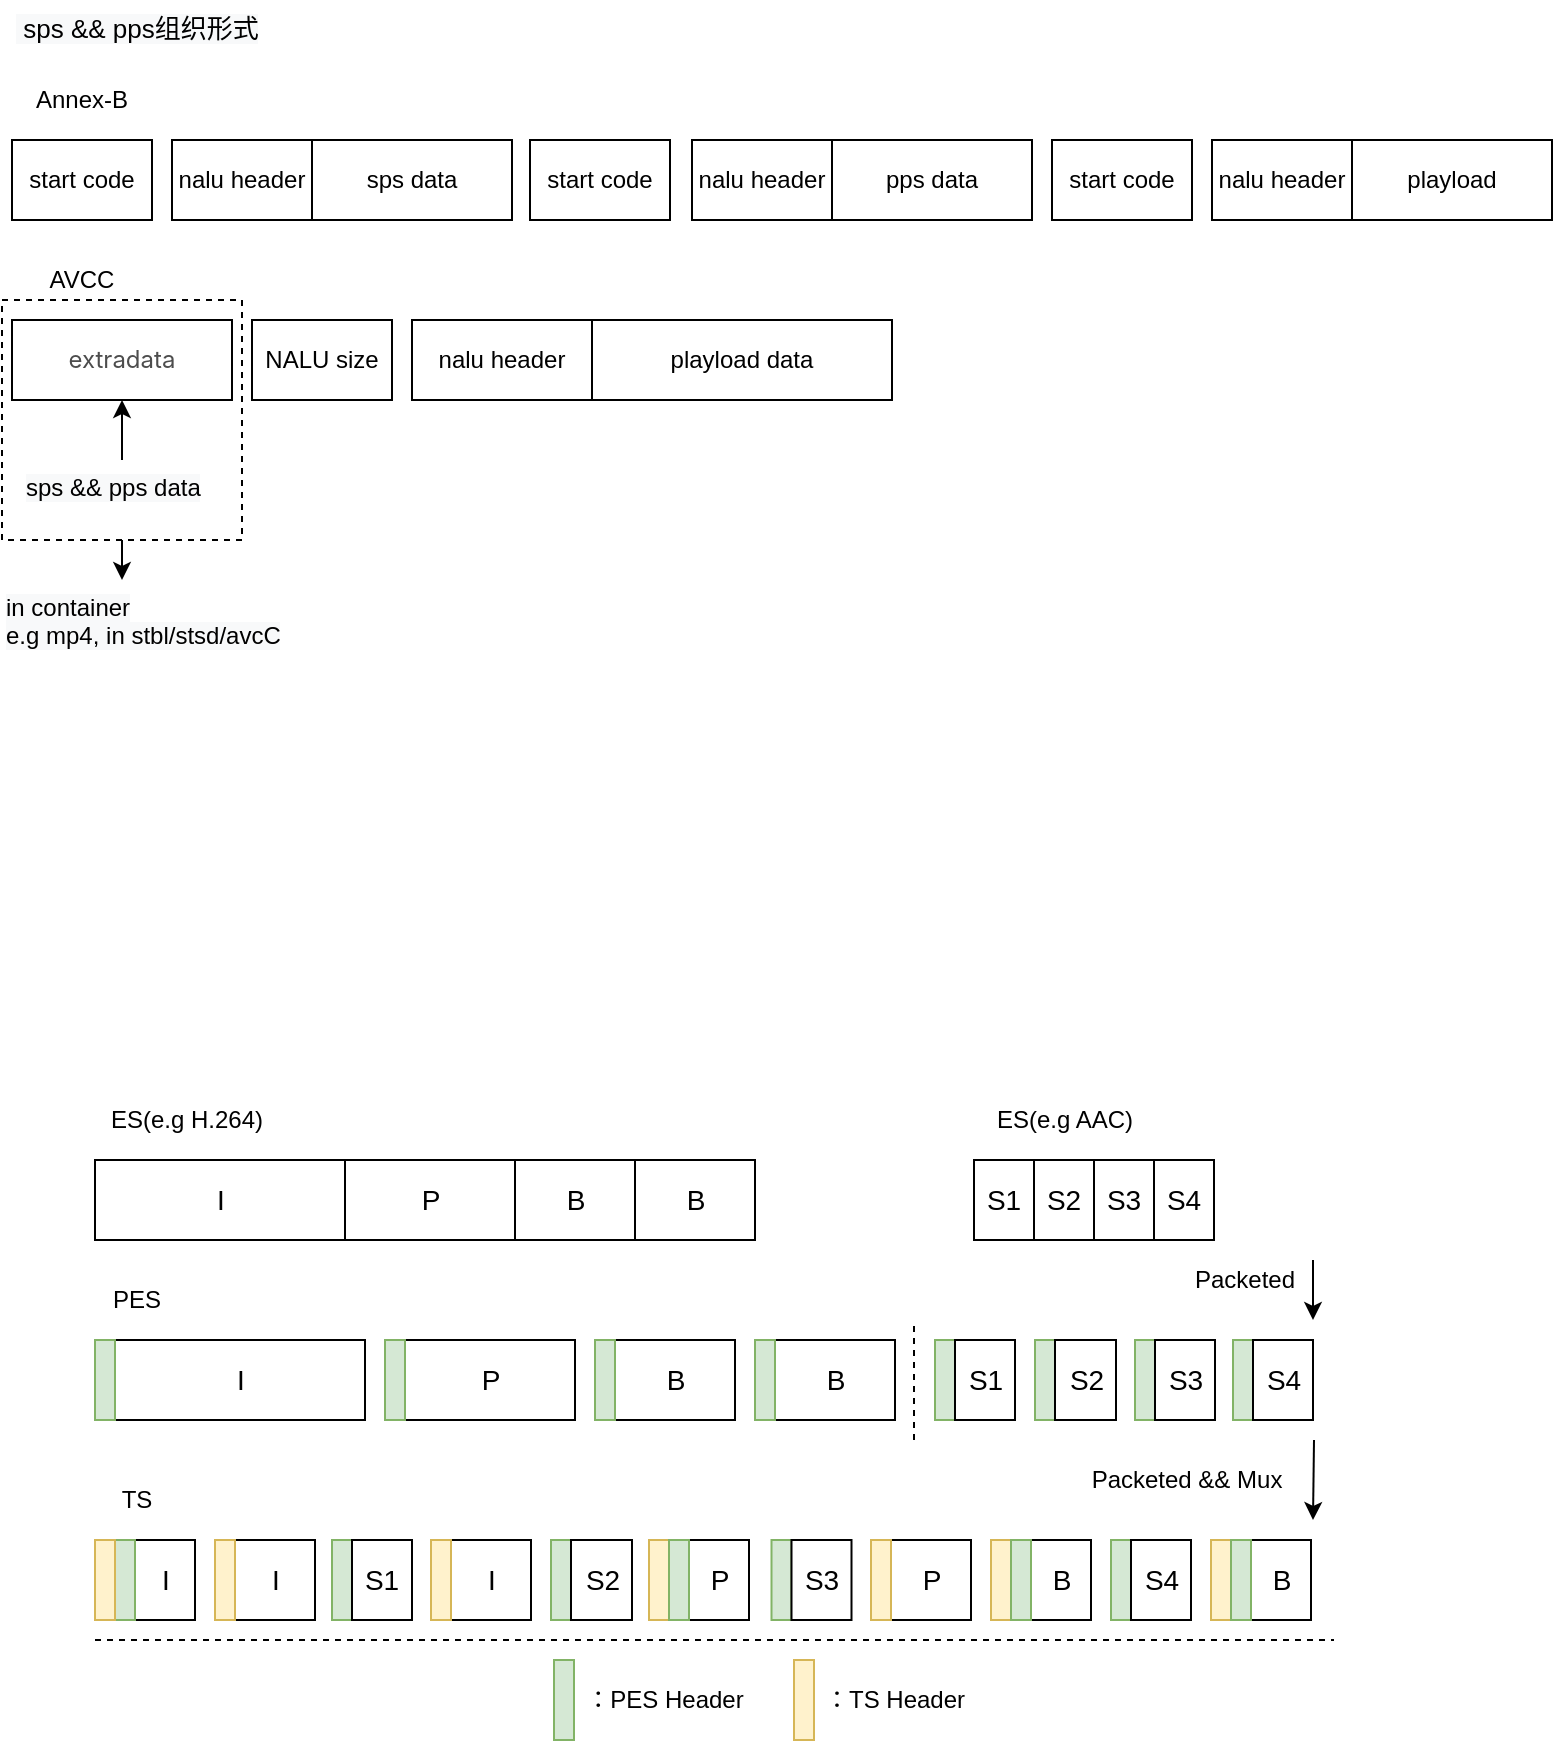 <mxfile version="13.5.8" type="github">
  <diagram id="H2OyWEgOupRw279F355V" name="Page-1">
    <mxGraphModel dx="886" dy="478" grid="1" gridSize="10" guides="1" tooltips="1" connect="1" arrows="1" fold="1" page="1" pageScale="1" pageWidth="827" pageHeight="1169" math="0" shadow="0">
      <root>
        <mxCell id="0" />
        <mxCell id="1" parent="0" />
        <mxCell id="e2cg2YzqcunQsSNUU6SA-1" value="&lt;font style=&quot;font-size: 14px&quot;&gt;I&lt;/font&gt;" style="rounded=0;whiteSpace=wrap;html=1;" parent="1" vertex="1">
          <mxGeometry x="80.5" y="710" width="125" height="40" as="geometry" />
        </mxCell>
        <mxCell id="e2cg2YzqcunQsSNUU6SA-2" value="ES(e.g H.264)" style="text;html=1;align=center;verticalAlign=middle;resizable=0;points=[];autosize=1;" parent="1" vertex="1">
          <mxGeometry x="80.5" y="680" width="90" height="20" as="geometry" />
        </mxCell>
        <mxCell id="e2cg2YzqcunQsSNUU6SA-3" value="&lt;span style=&quot;font-size: 14px&quot;&gt;P&lt;/span&gt;" style="rounded=0;whiteSpace=wrap;html=1;" parent="1" vertex="1">
          <mxGeometry x="205.5" y="710" width="85" height="40" as="geometry" />
        </mxCell>
        <mxCell id="e2cg2YzqcunQsSNUU6SA-4" value="&lt;span style=&quot;font-size: 14px&quot;&gt;B&lt;/span&gt;" style="rounded=0;whiteSpace=wrap;html=1;" parent="1" vertex="1">
          <mxGeometry x="290.5" y="710" width="60" height="40" as="geometry" />
        </mxCell>
        <mxCell id="e2cg2YzqcunQsSNUU6SA-5" value="&lt;span style=&quot;font-size: 14px&quot;&gt;B&lt;/span&gt;" style="rounded=0;whiteSpace=wrap;html=1;" parent="1" vertex="1">
          <mxGeometry x="350.5" y="710" width="60" height="40" as="geometry" />
        </mxCell>
        <mxCell id="e2cg2YzqcunQsSNUU6SA-6" value="&lt;font style=&quot;font-size: 14px&quot;&gt;I&lt;/font&gt;" style="rounded=0;whiteSpace=wrap;html=1;" parent="1" vertex="1">
          <mxGeometry x="90.5" y="800" width="125" height="40" as="geometry" />
        </mxCell>
        <mxCell id="e2cg2YzqcunQsSNUU6SA-7" value="PES" style="text;html=1;align=center;verticalAlign=middle;resizable=0;points=[];autosize=1;" parent="1" vertex="1">
          <mxGeometry x="80.5" y="770" width="40" height="20" as="geometry" />
        </mxCell>
        <mxCell id="e2cg2YzqcunQsSNUU6SA-8" value="&lt;span style=&quot;font-size: 14px&quot;&gt;P&lt;/span&gt;" style="rounded=0;whiteSpace=wrap;html=1;" parent="1" vertex="1">
          <mxGeometry x="235.5" y="800" width="85" height="40" as="geometry" />
        </mxCell>
        <mxCell id="e2cg2YzqcunQsSNUU6SA-9" value="&lt;span style=&quot;font-size: 14px&quot;&gt;B&lt;/span&gt;" style="rounded=0;whiteSpace=wrap;html=1;" parent="1" vertex="1">
          <mxGeometry x="340.5" y="800" width="60" height="40" as="geometry" />
        </mxCell>
        <mxCell id="e2cg2YzqcunQsSNUU6SA-10" value="&lt;span style=&quot;font-size: 14px&quot;&gt;B&lt;/span&gt;" style="rounded=0;whiteSpace=wrap;html=1;" parent="1" vertex="1">
          <mxGeometry x="420.5" y="800" width="60" height="40" as="geometry" />
        </mxCell>
        <mxCell id="e2cg2YzqcunQsSNUU6SA-11" value="" style="rounded=0;whiteSpace=wrap;html=1;fillColor=#d5e8d4;strokeColor=#82b366;" parent="1" vertex="1">
          <mxGeometry x="80.5" y="800" width="10" height="40" as="geometry" />
        </mxCell>
        <mxCell id="e2cg2YzqcunQsSNUU6SA-12" value="" style="rounded=0;whiteSpace=wrap;html=1;fillColor=#d5e8d4;strokeColor=#82b366;" parent="1" vertex="1">
          <mxGeometry x="225.5" y="800" width="10" height="40" as="geometry" />
        </mxCell>
        <mxCell id="e2cg2YzqcunQsSNUU6SA-13" value="" style="rounded=0;whiteSpace=wrap;html=1;fillColor=#d5e8d4;strokeColor=#82b366;" parent="1" vertex="1">
          <mxGeometry x="330.5" y="800" width="10" height="40" as="geometry" />
        </mxCell>
        <mxCell id="e2cg2YzqcunQsSNUU6SA-14" value="" style="rounded=0;whiteSpace=wrap;html=1;fillColor=#d5e8d4;strokeColor=#82b366;" parent="1" vertex="1">
          <mxGeometry x="410.5" y="800" width="10" height="40" as="geometry" />
        </mxCell>
        <mxCell id="e2cg2YzqcunQsSNUU6SA-15" value="TS" style="text;html=1;align=center;verticalAlign=middle;resizable=0;points=[];autosize=1;" parent="1" vertex="1">
          <mxGeometry x="85.5" y="870" width="30" height="20" as="geometry" />
        </mxCell>
        <mxCell id="e2cg2YzqcunQsSNUU6SA-16" value="&lt;font style=&quot;font-size: 14px&quot;&gt;I&lt;/font&gt;" style="rounded=0;whiteSpace=wrap;html=1;" parent="1" vertex="1">
          <mxGeometry x="100.5" y="900" width="30" height="40" as="geometry" />
        </mxCell>
        <mxCell id="e2cg2YzqcunQsSNUU6SA-17" value="" style="rounded=0;whiteSpace=wrap;html=1;fillColor=#d5e8d4;strokeColor=#82b366;" parent="1" vertex="1">
          <mxGeometry x="90.5" y="900" width="10" height="40" as="geometry" />
        </mxCell>
        <mxCell id="e2cg2YzqcunQsSNUU6SA-18" value="&lt;font style=&quot;font-size: 14px&quot;&gt;I&lt;/font&gt;" style="rounded=0;whiteSpace=wrap;html=1;" parent="1" vertex="1">
          <mxGeometry x="150.5" y="900" width="40" height="40" as="geometry" />
        </mxCell>
        <mxCell id="e2cg2YzqcunQsSNUU6SA-19" value="&lt;font style=&quot;font-size: 14px&quot;&gt;I&lt;/font&gt;" style="rounded=0;whiteSpace=wrap;html=1;" parent="1" vertex="1">
          <mxGeometry x="258.5" y="900" width="40" height="40" as="geometry" />
        </mxCell>
        <mxCell id="e2cg2YzqcunQsSNUU6SA-20" value="" style="rounded=0;whiteSpace=wrap;html=1;fillColor=#fff2cc;strokeColor=#d6b656;" parent="1" vertex="1">
          <mxGeometry x="80.5" y="900" width="10" height="40" as="geometry" />
        </mxCell>
        <mxCell id="e2cg2YzqcunQsSNUU6SA-21" value="" style="rounded=0;whiteSpace=wrap;html=1;fillColor=#fff2cc;strokeColor=#d6b656;" parent="1" vertex="1">
          <mxGeometry x="140.5" y="900" width="10" height="40" as="geometry" />
        </mxCell>
        <mxCell id="e2cg2YzqcunQsSNUU6SA-22" value="" style="rounded=0;whiteSpace=wrap;html=1;fillColor=#fff2cc;strokeColor=#d6b656;" parent="1" vertex="1">
          <mxGeometry x="248.5" y="900" width="10" height="40" as="geometry" />
        </mxCell>
        <mxCell id="e2cg2YzqcunQsSNUU6SA-23" value="&lt;font style=&quot;font-size: 14px&quot;&gt;P&lt;/font&gt;" style="rounded=0;whiteSpace=wrap;html=1;" parent="1" vertex="1">
          <mxGeometry x="377.5" y="900" width="30" height="40" as="geometry" />
        </mxCell>
        <mxCell id="e2cg2YzqcunQsSNUU6SA-24" value="" style="rounded=0;whiteSpace=wrap;html=1;fillColor=#fff2cc;strokeColor=#d6b656;" parent="1" vertex="1">
          <mxGeometry x="357.5" y="900" width="10" height="40" as="geometry" />
        </mxCell>
        <mxCell id="e2cg2YzqcunQsSNUU6SA-25" value="&lt;font style=&quot;font-size: 14px&quot;&gt;P&lt;/font&gt;" style="rounded=0;whiteSpace=wrap;html=1;" parent="1" vertex="1">
          <mxGeometry x="478.5" y="900" width="40" height="40" as="geometry" />
        </mxCell>
        <mxCell id="e2cg2YzqcunQsSNUU6SA-26" value="" style="rounded=0;whiteSpace=wrap;html=1;fillColor=#fff2cc;strokeColor=#d6b656;" parent="1" vertex="1">
          <mxGeometry x="468.5" y="900" width="10" height="40" as="geometry" />
        </mxCell>
        <mxCell id="e2cg2YzqcunQsSNUU6SA-27" value="&lt;font style=&quot;font-size: 14px&quot;&gt;B&lt;/font&gt;" style="rounded=0;whiteSpace=wrap;html=1;" parent="1" vertex="1">
          <mxGeometry x="548.5" y="900" width="30" height="40" as="geometry" />
        </mxCell>
        <mxCell id="e2cg2YzqcunQsSNUU6SA-28" value="" style="rounded=0;whiteSpace=wrap;html=1;fillColor=#fff2cc;strokeColor=#d6b656;" parent="1" vertex="1">
          <mxGeometry x="528.5" y="900" width="10" height="40" as="geometry" />
        </mxCell>
        <mxCell id="e2cg2YzqcunQsSNUU6SA-29" value="&lt;font style=&quot;font-size: 14px&quot;&gt;B&lt;/font&gt;" style="rounded=0;whiteSpace=wrap;html=1;" parent="1" vertex="1">
          <mxGeometry x="658.5" y="900" width="30" height="40" as="geometry" />
        </mxCell>
        <mxCell id="e2cg2YzqcunQsSNUU6SA-30" value="" style="rounded=0;whiteSpace=wrap;html=1;fillColor=#fff2cc;strokeColor=#d6b656;" parent="1" vertex="1">
          <mxGeometry x="638.5" y="900" width="10" height="40" as="geometry" />
        </mxCell>
        <mxCell id="e2cg2YzqcunQsSNUU6SA-31" value="" style="rounded=0;whiteSpace=wrap;html=1;fillColor=#d5e8d4;strokeColor=#82b366;" parent="1" vertex="1">
          <mxGeometry x="367.5" y="900" width="10" height="40" as="geometry" />
        </mxCell>
        <mxCell id="e2cg2YzqcunQsSNUU6SA-32" value="" style="rounded=0;whiteSpace=wrap;html=1;fillColor=#d5e8d4;strokeColor=#82b366;" parent="1" vertex="1">
          <mxGeometry x="538.5" y="900" width="10" height="40" as="geometry" />
        </mxCell>
        <mxCell id="e2cg2YzqcunQsSNUU6SA-33" value="" style="rounded=0;whiteSpace=wrap;html=1;fillColor=#d5e8d4;strokeColor=#82b366;" parent="1" vertex="1">
          <mxGeometry x="648.5" y="900" width="10" height="40" as="geometry" />
        </mxCell>
        <mxCell id="e2cg2YzqcunQsSNUU6SA-34" style="edgeStyle=orthogonalEdgeStyle;rounded=0;orthogonalLoop=1;jettySize=auto;html=1;exitX=0.5;exitY=1;exitDx=0;exitDy=0;" parent="1" source="e2cg2YzqcunQsSNUU6SA-35" edge="1">
          <mxGeometry relative="1" as="geometry">
            <mxPoint x="94" y="420" as="targetPoint" />
          </mxGeometry>
        </mxCell>
        <mxCell id="e2cg2YzqcunQsSNUU6SA-35" value="" style="rounded=0;whiteSpace=wrap;html=1;dashed=1;" parent="1" vertex="1">
          <mxGeometry x="34" y="280" width="120" height="120" as="geometry" />
        </mxCell>
        <mxCell id="e2cg2YzqcunQsSNUU6SA-36" value="start code" style="whiteSpace=wrap;html=1;" parent="1" vertex="1">
          <mxGeometry x="39" y="200" width="70" height="40" as="geometry" />
        </mxCell>
        <mxCell id="e2cg2YzqcunQsSNUU6SA-37" value="nalu header" style="whiteSpace=wrap;html=1;" parent="1" vertex="1">
          <mxGeometry x="119" y="200" width="70" height="40" as="geometry" />
        </mxCell>
        <mxCell id="e2cg2YzqcunQsSNUU6SA-38" value="sps data" style="whiteSpace=wrap;html=1;" parent="1" vertex="1">
          <mxGeometry x="189" y="200" width="100" height="40" as="geometry" />
        </mxCell>
        <mxCell id="e2cg2YzqcunQsSNUU6SA-39" value="Annex-B" style="text;html=1;strokeColor=none;fillColor=none;align=center;verticalAlign=middle;whiteSpace=wrap;rounded=0;" parent="1" vertex="1">
          <mxGeometry x="39" y="170" width="70" height="20" as="geometry" />
        </mxCell>
        <mxCell id="e2cg2YzqcunQsSNUU6SA-40" value="&lt;span style=&quot;color: rgb(0 , 0 , 0) ; font-family: &amp;#34;helvetica&amp;#34; ; font-size: 13px ; font-style: normal ; font-weight: 400 ; letter-spacing: normal ; text-align: center ; text-indent: 0px ; text-transform: none ; word-spacing: 0px ; background-color: rgb(248 , 249 , 250) ; display: inline ; float: none&quot;&gt;&lt;span&gt;&amp;nbsp;&lt;/span&gt;sps &amp;amp;&amp;amp; pps组织形式&lt;/span&gt;" style="text;whiteSpace=wrap;html=1;" parent="1" vertex="1">
          <mxGeometry x="39" y="130" width="140" height="30" as="geometry" />
        </mxCell>
        <mxCell id="e2cg2YzqcunQsSNUU6SA-41" value="NALU size" style="whiteSpace=wrap;html=1;" parent="1" vertex="1">
          <mxGeometry x="159" y="290" width="70" height="40" as="geometry" />
        </mxCell>
        <mxCell id="e2cg2YzqcunQsSNUU6SA-42" value="&lt;span style=&quot;color: rgb(77 , 77 , 77) ; font-family: &amp;#34;microsoft yahei&amp;#34; , &amp;#34;sf pro display&amp;#34; , &amp;#34;roboto&amp;#34; , &amp;#34;noto&amp;#34; , &amp;#34;arial&amp;#34; , &amp;#34;pingfang sc&amp;#34; , sans-serif ; background-color: rgb(255 , 255 , 255)&quot;&gt;&lt;font style=&quot;font-size: 12px&quot;&gt;extradata&lt;/font&gt;&lt;/span&gt;" style="whiteSpace=wrap;html=1;" parent="1" vertex="1">
          <mxGeometry x="39" y="290" width="110" height="40" as="geometry" />
        </mxCell>
        <mxCell id="e2cg2YzqcunQsSNUU6SA-43" value="playload data" style="whiteSpace=wrap;html=1;" parent="1" vertex="1">
          <mxGeometry x="329" y="290" width="150" height="40" as="geometry" />
        </mxCell>
        <mxCell id="e2cg2YzqcunQsSNUU6SA-44" value="AVCC" style="text;html=1;strokeColor=none;fillColor=none;align=center;verticalAlign=middle;whiteSpace=wrap;rounded=0;" parent="1" vertex="1">
          <mxGeometry x="39" y="260" width="70" height="20" as="geometry" />
        </mxCell>
        <mxCell id="e2cg2YzqcunQsSNUU6SA-45" value="nalu header" style="whiteSpace=wrap;html=1;" parent="1" vertex="1">
          <mxGeometry x="239" y="290" width="90" height="40" as="geometry" />
        </mxCell>
        <mxCell id="e2cg2YzqcunQsSNUU6SA-46" value="" style="edgeStyle=orthogonalEdgeStyle;rounded=0;orthogonalLoop=1;jettySize=auto;html=1;entryX=0.5;entryY=1;entryDx=0;entryDy=0;" parent="1" source="e2cg2YzqcunQsSNUU6SA-47" target="e2cg2YzqcunQsSNUU6SA-42" edge="1">
          <mxGeometry relative="1" as="geometry">
            <mxPoint x="169" y="370" as="targetPoint" />
          </mxGeometry>
        </mxCell>
        <mxCell id="e2cg2YzqcunQsSNUU6SA-47" value="&lt;span style=&quot;color: rgb(0 , 0 , 0) ; font-family: &amp;#34;helvetica&amp;#34; ; font-size: 12px ; font-style: normal ; font-weight: 400 ; letter-spacing: normal ; text-align: center ; text-indent: 0px ; text-transform: none ; word-spacing: 0px ; background-color: rgb(248 , 249 , 250) ; display: inline ; float: none&quot;&gt;sps &amp;amp;&amp;amp; pps data&lt;/span&gt;" style="text;whiteSpace=wrap;html=1;" parent="1" vertex="1">
          <mxGeometry x="44" y="360" width="100" height="30" as="geometry" />
        </mxCell>
        <mxCell id="e2cg2YzqcunQsSNUU6SA-48" value="start code" style="whiteSpace=wrap;html=1;" parent="1" vertex="1">
          <mxGeometry x="559" y="200" width="70" height="40" as="geometry" />
        </mxCell>
        <mxCell id="e2cg2YzqcunQsSNUU6SA-49" value="&lt;span style=&quot;color: rgb(0 , 0 , 0) ; font-family: &amp;#34;helvetica&amp;#34; ; font-size: 12px ; font-style: normal ; font-weight: 400 ; letter-spacing: normal ; text-align: center ; text-indent: 0px ; text-transform: none ; word-spacing: 0px ; background-color: rgb(248 , 249 , 250) ; display: inline ; float: none&quot;&gt;in container&lt;br&gt;e.g mp4, in stbl/stsd/avcC&lt;br&gt;&lt;/span&gt;" style="text;whiteSpace=wrap;html=1;" parent="1" vertex="1">
          <mxGeometry x="34" y="420" width="140" height="40" as="geometry" />
        </mxCell>
        <mxCell id="e2cg2YzqcunQsSNUU6SA-50" value="start code" style="whiteSpace=wrap;html=1;" parent="1" vertex="1">
          <mxGeometry x="298" y="200" width="70" height="40" as="geometry" />
        </mxCell>
        <mxCell id="e2cg2YzqcunQsSNUU6SA-51" value="nalu header" style="whiteSpace=wrap;html=1;" parent="1" vertex="1">
          <mxGeometry x="379" y="200" width="70" height="40" as="geometry" />
        </mxCell>
        <mxCell id="e2cg2YzqcunQsSNUU6SA-52" value="pps data" style="whiteSpace=wrap;html=1;" parent="1" vertex="1">
          <mxGeometry x="449" y="200" width="100" height="40" as="geometry" />
        </mxCell>
        <mxCell id="e2cg2YzqcunQsSNUU6SA-53" value="nalu header" style="whiteSpace=wrap;html=1;" parent="1" vertex="1">
          <mxGeometry x="639" y="200" width="70" height="40" as="geometry" />
        </mxCell>
        <mxCell id="e2cg2YzqcunQsSNUU6SA-54" value="playload" style="whiteSpace=wrap;html=1;" parent="1" vertex="1">
          <mxGeometry x="709" y="200" width="100" height="40" as="geometry" />
        </mxCell>
        <mxCell id="e2cg2YzqcunQsSNUU6SA-55" value="" style="rounded=0;whiteSpace=wrap;html=1;fillColor=#d5e8d4;strokeColor=#82b366;" parent="1" vertex="1">
          <mxGeometry x="310" y="960" width="10" height="40" as="geometry" />
        </mxCell>
        <mxCell id="e2cg2YzqcunQsSNUU6SA-56" value="" style="endArrow=none;dashed=1;html=1;" parent="1" edge="1">
          <mxGeometry width="50" height="50" relative="1" as="geometry">
            <mxPoint x="80.5" y="950" as="sourcePoint" />
            <mxPoint x="700" y="950" as="targetPoint" />
          </mxGeometry>
        </mxCell>
        <mxCell id="e2cg2YzqcunQsSNUU6SA-57" value="：PES Header" style="text;html=1;align=center;verticalAlign=middle;resizable=0;points=[];autosize=1;" parent="1" vertex="1">
          <mxGeometry x="320" y="970" width="90" height="20" as="geometry" />
        </mxCell>
        <mxCell id="e2cg2YzqcunQsSNUU6SA-58" value="" style="rounded=0;whiteSpace=wrap;html=1;fillColor=#fff2cc;strokeColor=#d6b656;" parent="1" vertex="1">
          <mxGeometry x="430" y="960" width="10" height="40" as="geometry" />
        </mxCell>
        <mxCell id="e2cg2YzqcunQsSNUU6SA-59" value="：TS Header" style="text;html=1;align=center;verticalAlign=middle;resizable=0;points=[];autosize=1;" parent="1" vertex="1">
          <mxGeometry x="435" y="970" width="90" height="20" as="geometry" />
        </mxCell>
        <mxCell id="CJn2OmB8v8oCrsXGUj4G-1" value="ES(e.g AAC)" style="text;html=1;align=center;verticalAlign=middle;resizable=0;points=[];autosize=1;" vertex="1" parent="1">
          <mxGeometry x="525" y="680" width="80" height="20" as="geometry" />
        </mxCell>
        <mxCell id="CJn2OmB8v8oCrsXGUj4G-4" value="&lt;span style=&quot;font-size: 14px&quot;&gt;S1&lt;/span&gt;" style="rounded=0;whiteSpace=wrap;html=1;" vertex="1" parent="1">
          <mxGeometry x="520" y="710" width="30" height="40" as="geometry" />
        </mxCell>
        <mxCell id="CJn2OmB8v8oCrsXGUj4G-5" value="&lt;span style=&quot;font-size: 14px&quot;&gt;S2&lt;/span&gt;" style="rounded=0;whiteSpace=wrap;html=1;" vertex="1" parent="1">
          <mxGeometry x="550" y="710" width="30" height="40" as="geometry" />
        </mxCell>
        <mxCell id="CJn2OmB8v8oCrsXGUj4G-6" value="&lt;span style=&quot;font-size: 14px&quot;&gt;S3&lt;/span&gt;" style="rounded=0;whiteSpace=wrap;html=1;" vertex="1" parent="1">
          <mxGeometry x="580" y="710" width="30" height="40" as="geometry" />
        </mxCell>
        <mxCell id="CJn2OmB8v8oCrsXGUj4G-8" value="" style="rounded=0;whiteSpace=wrap;html=1;fillColor=#d5e8d4;strokeColor=#82b366;" vertex="1" parent="1">
          <mxGeometry x="199" y="900" width="10" height="40" as="geometry" />
        </mxCell>
        <mxCell id="CJn2OmB8v8oCrsXGUj4G-9" value="&lt;span style=&quot;font-size: 14px&quot;&gt;S1&lt;/span&gt;" style="rounded=0;whiteSpace=wrap;html=1;" vertex="1" parent="1">
          <mxGeometry x="209" y="900" width="30" height="40" as="geometry" />
        </mxCell>
        <mxCell id="CJn2OmB8v8oCrsXGUj4G-10" value="" style="rounded=0;whiteSpace=wrap;html=1;fillColor=#d5e8d4;strokeColor=#82b366;" vertex="1" parent="1">
          <mxGeometry x="550.5" y="800" width="10" height="40" as="geometry" />
        </mxCell>
        <mxCell id="CJn2OmB8v8oCrsXGUj4G-11" value="&lt;span style=&quot;font-size: 14px&quot;&gt;S2&lt;/span&gt;" style="rounded=0;whiteSpace=wrap;html=1;" vertex="1" parent="1">
          <mxGeometry x="560.5" y="800" width="30.5" height="40" as="geometry" />
        </mxCell>
        <mxCell id="CJn2OmB8v8oCrsXGUj4G-12" value="" style="rounded=0;whiteSpace=wrap;html=1;fillColor=#d5e8d4;strokeColor=#82b366;" vertex="1" parent="1">
          <mxGeometry x="600.5" y="800" width="10" height="40" as="geometry" />
        </mxCell>
        <mxCell id="CJn2OmB8v8oCrsXGUj4G-13" value="&lt;span style=&quot;font-size: 14px&quot;&gt;S3&lt;/span&gt;" style="rounded=0;whiteSpace=wrap;html=1;" vertex="1" parent="1">
          <mxGeometry x="610.5" y="800" width="30" height="40" as="geometry" />
        </mxCell>
        <mxCell id="CJn2OmB8v8oCrsXGUj4G-15" value="&lt;span style=&quot;font-size: 14px&quot;&gt;S4&lt;/span&gt;" style="rounded=0;whiteSpace=wrap;html=1;" vertex="1" parent="1">
          <mxGeometry x="610" y="710" width="30" height="40" as="geometry" />
        </mxCell>
        <mxCell id="CJn2OmB8v8oCrsXGUj4G-16" value="" style="rounded=0;whiteSpace=wrap;html=1;fillColor=#d5e8d4;strokeColor=#82b366;" vertex="1" parent="1">
          <mxGeometry x="649.5" y="800" width="10" height="40" as="geometry" />
        </mxCell>
        <mxCell id="CJn2OmB8v8oCrsXGUj4G-17" value="&lt;span style=&quot;font-size: 14px&quot;&gt;S4&lt;/span&gt;" style="rounded=0;whiteSpace=wrap;html=1;" vertex="1" parent="1">
          <mxGeometry x="659.5" y="800" width="30" height="40" as="geometry" />
        </mxCell>
        <mxCell id="CJn2OmB8v8oCrsXGUj4G-18" value="" style="rounded=0;whiteSpace=wrap;html=1;fillColor=#d5e8d4;strokeColor=#82b366;" vertex="1" parent="1">
          <mxGeometry x="500.5" y="800" width="10" height="40" as="geometry" />
        </mxCell>
        <mxCell id="CJn2OmB8v8oCrsXGUj4G-19" value="&lt;span style=&quot;font-size: 14px&quot;&gt;S1&lt;/span&gt;" style="rounded=0;whiteSpace=wrap;html=1;" vertex="1" parent="1">
          <mxGeometry x="510.5" y="800" width="30" height="40" as="geometry" />
        </mxCell>
        <mxCell id="CJn2OmB8v8oCrsXGUj4G-20" value="" style="rounded=0;whiteSpace=wrap;html=1;fillColor=#d5e8d4;strokeColor=#82b366;" vertex="1" parent="1">
          <mxGeometry x="308.5" y="900" width="10" height="40" as="geometry" />
        </mxCell>
        <mxCell id="CJn2OmB8v8oCrsXGUj4G-21" value="&lt;span style=&quot;font-size: 14px&quot;&gt;S2&lt;/span&gt;" style="rounded=0;whiteSpace=wrap;html=1;" vertex="1" parent="1">
          <mxGeometry x="318.5" y="900" width="30.5" height="40" as="geometry" />
        </mxCell>
        <mxCell id="CJn2OmB8v8oCrsXGUj4G-22" value="" style="rounded=0;whiteSpace=wrap;html=1;fillColor=#d5e8d4;strokeColor=#82b366;" vertex="1" parent="1">
          <mxGeometry x="418.75" y="900" width="10" height="40" as="geometry" />
        </mxCell>
        <mxCell id="CJn2OmB8v8oCrsXGUj4G-23" value="&lt;span style=&quot;font-size: 14px&quot;&gt;S3&lt;/span&gt;" style="rounded=0;whiteSpace=wrap;html=1;" vertex="1" parent="1">
          <mxGeometry x="428.75" y="900" width="30" height="40" as="geometry" />
        </mxCell>
        <mxCell id="CJn2OmB8v8oCrsXGUj4G-24" value="" style="rounded=0;whiteSpace=wrap;html=1;fillColor=#d5e8d4;strokeColor=#82b366;" vertex="1" parent="1">
          <mxGeometry x="588.5" y="900" width="10" height="40" as="geometry" />
        </mxCell>
        <mxCell id="CJn2OmB8v8oCrsXGUj4G-25" value="&lt;span style=&quot;font-size: 14px&quot;&gt;S4&lt;/span&gt;" style="rounded=0;whiteSpace=wrap;html=1;" vertex="1" parent="1">
          <mxGeometry x="598.5" y="900" width="30" height="40" as="geometry" />
        </mxCell>
        <mxCell id="CJn2OmB8v8oCrsXGUj4G-26" value="" style="endArrow=none;dashed=1;html=1;" edge="1" parent="1">
          <mxGeometry width="50" height="50" relative="1" as="geometry">
            <mxPoint x="490" y="850" as="sourcePoint" />
            <mxPoint x="490" y="790" as="targetPoint" />
          </mxGeometry>
        </mxCell>
        <mxCell id="CJn2OmB8v8oCrsXGUj4G-28" value="" style="endArrow=classic;html=1;" edge="1" parent="1">
          <mxGeometry width="50" height="50" relative="1" as="geometry">
            <mxPoint x="689.5" y="760" as="sourcePoint" />
            <mxPoint x="689.5" y="790" as="targetPoint" />
          </mxGeometry>
        </mxCell>
        <mxCell id="CJn2OmB8v8oCrsXGUj4G-29" value="Packeted" style="text;html=1;align=center;verticalAlign=middle;resizable=0;points=[];autosize=1;" vertex="1" parent="1">
          <mxGeometry x="619.5" y="760" width="70" height="20" as="geometry" />
        </mxCell>
        <mxCell id="CJn2OmB8v8oCrsXGUj4G-30" value="" style="endArrow=classic;html=1;" edge="1" parent="1">
          <mxGeometry width="50" height="50" relative="1" as="geometry">
            <mxPoint x="690" y="850" as="sourcePoint" />
            <mxPoint x="689.5" y="890" as="targetPoint" />
          </mxGeometry>
        </mxCell>
        <mxCell id="CJn2OmB8v8oCrsXGUj4G-31" value="Packeted &amp;amp;&amp;amp; Mux" style="text;html=1;align=center;verticalAlign=middle;resizable=0;points=[];autosize=1;" vertex="1" parent="1">
          <mxGeometry x="570.5" y="860" width="110" height="20" as="geometry" />
        </mxCell>
      </root>
    </mxGraphModel>
  </diagram>
</mxfile>
